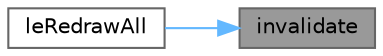 digraph "invalidate"
{
 // INTERACTIVE_SVG=YES
 // LATEX_PDF_SIZE
  bgcolor="transparent";
  edge [fontname=Helvetica,fontsize=10,labelfontname=Helvetica,labelfontsize=10];
  node [fontname=Helvetica,fontsize=10,shape=box,height=0.2,width=0.4];
  rankdir="RL";
  Node1 [label="invalidate",height=0.2,width=0.4,color="gray40", fillcolor="grey60", style="filled", fontcolor="black",tooltip="Invalidate."];
  Node1 -> Node2 [dir="back",color="steelblue1",style="solid"];
  Node2 [label="leRedrawAll",height=0.2,width=0.4,color="grey40", fillcolor="white", style="filled",URL="$legato__state_8c.html#ad867356feaf56888f2f765b8affe5422",tooltip="Redraw All."];
}
